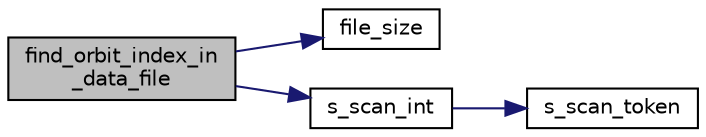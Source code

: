 digraph "find_orbit_index_in_data_file"
{
  edge [fontname="Helvetica",fontsize="10",labelfontname="Helvetica",labelfontsize="10"];
  node [fontname="Helvetica",fontsize="10",shape=record];
  rankdir="LR";
  Node872 [label="find_orbit_index_in\l_data_file",height=0.2,width=0.4,color="black", fillcolor="grey75", style="filled", fontcolor="black"];
  Node872 -> Node873 [color="midnightblue",fontsize="10",style="solid",fontname="Helvetica"];
  Node873 [label="file_size",height=0.2,width=0.4,color="black", fillcolor="white", style="filled",URL="$df/dbf/sajeeb_8_c.html#a5c37cf5785204b6e9adf647dc14d0e50"];
  Node872 -> Node874 [color="midnightblue",fontsize="10",style="solid",fontname="Helvetica"];
  Node874 [label="s_scan_int",height=0.2,width=0.4,color="black", fillcolor="white", style="filled",URL="$d5/db4/io__and__os_8h.html#ab43cab8ae063700a2fc82113b69eea5f"];
  Node874 -> Node875 [color="midnightblue",fontsize="10",style="solid",fontname="Helvetica"];
  Node875 [label="s_scan_token",height=0.2,width=0.4,color="black", fillcolor="white", style="filled",URL="$d4/d74/util_8_c.html#a8d1a4ad92d09138f7a1a7e389469ed45"];
}
